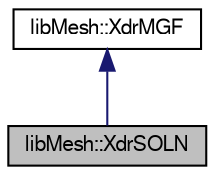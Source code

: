digraph "libMesh::XdrSOLN"
{
  edge [fontname="FreeSans",fontsize="10",labelfontname="FreeSans",labelfontsize="10"];
  node [fontname="FreeSans",fontsize="10",shape=record];
  Node1 [label="libMesh::XdrSOLN",height=0.2,width=0.4,color="black", fillcolor="grey75", style="filled", fontcolor="black"];
  Node2 -> Node1 [dir="back",color="midnightblue",fontsize="10",style="solid",fontname="FreeSans"];
  Node2 [label="libMesh::XdrMGF",height=0.2,width=0.4,color="black", fillcolor="white", style="filled",URL="$classlibMesh_1_1XdrMGF.html"];
}
